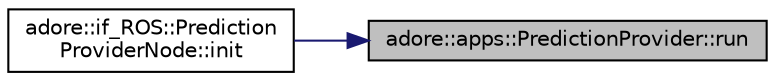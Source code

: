 digraph "adore::apps::PredictionProvider::run"
{
 // LATEX_PDF_SIZE
  edge [fontname="Helvetica",fontsize="10",labelfontname="Helvetica",labelfontsize="10"];
  node [fontname="Helvetica",fontsize="10",shape=record];
  rankdir="RL";
  Node1 [label="adore::apps::PredictionProvider::run",height=0.2,width=0.4,color="black", fillcolor="grey75", style="filled", fontcolor="black",tooltip=" "];
  Node1 -> Node2 [dir="back",color="midnightblue",fontsize="10",style="solid",fontname="Helvetica"];
  Node2 [label="adore::if_ROS::Prediction\lProviderNode::init",height=0.2,width=0.4,color="black", fillcolor="white", style="filled",URL="$classadore_1_1if__ROS_1_1PredictionProviderNode.html#a2bd0137f5108911b604d344cec08231b",tooltip=" "];
}
